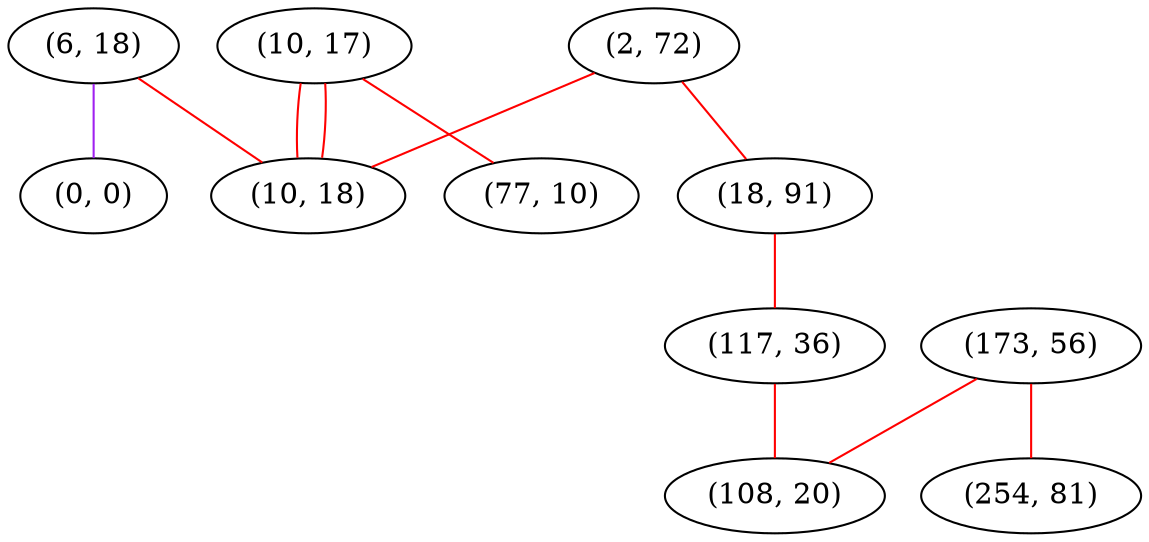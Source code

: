 graph "" {
"(6, 18)";
"(10, 17)";
"(173, 56)";
"(2, 72)";
"(18, 91)";
"(254, 81)";
"(0, 0)";
"(10, 18)";
"(117, 36)";
"(108, 20)";
"(77, 10)";
"(6, 18)" -- "(0, 0)"  [color=purple, key=0, weight=4];
"(6, 18)" -- "(10, 18)"  [color=red, key=0, weight=1];
"(10, 17)" -- "(77, 10)"  [color=red, key=0, weight=1];
"(10, 17)" -- "(10, 18)"  [color=red, key=0, weight=1];
"(10, 17)" -- "(10, 18)"  [color=red, key=1, weight=1];
"(173, 56)" -- "(254, 81)"  [color=red, key=0, weight=1];
"(173, 56)" -- "(108, 20)"  [color=red, key=0, weight=1];
"(2, 72)" -- "(18, 91)"  [color=red, key=0, weight=1];
"(2, 72)" -- "(10, 18)"  [color=red, key=0, weight=1];
"(18, 91)" -- "(117, 36)"  [color=red, key=0, weight=1];
"(117, 36)" -- "(108, 20)"  [color=red, key=0, weight=1];
}
